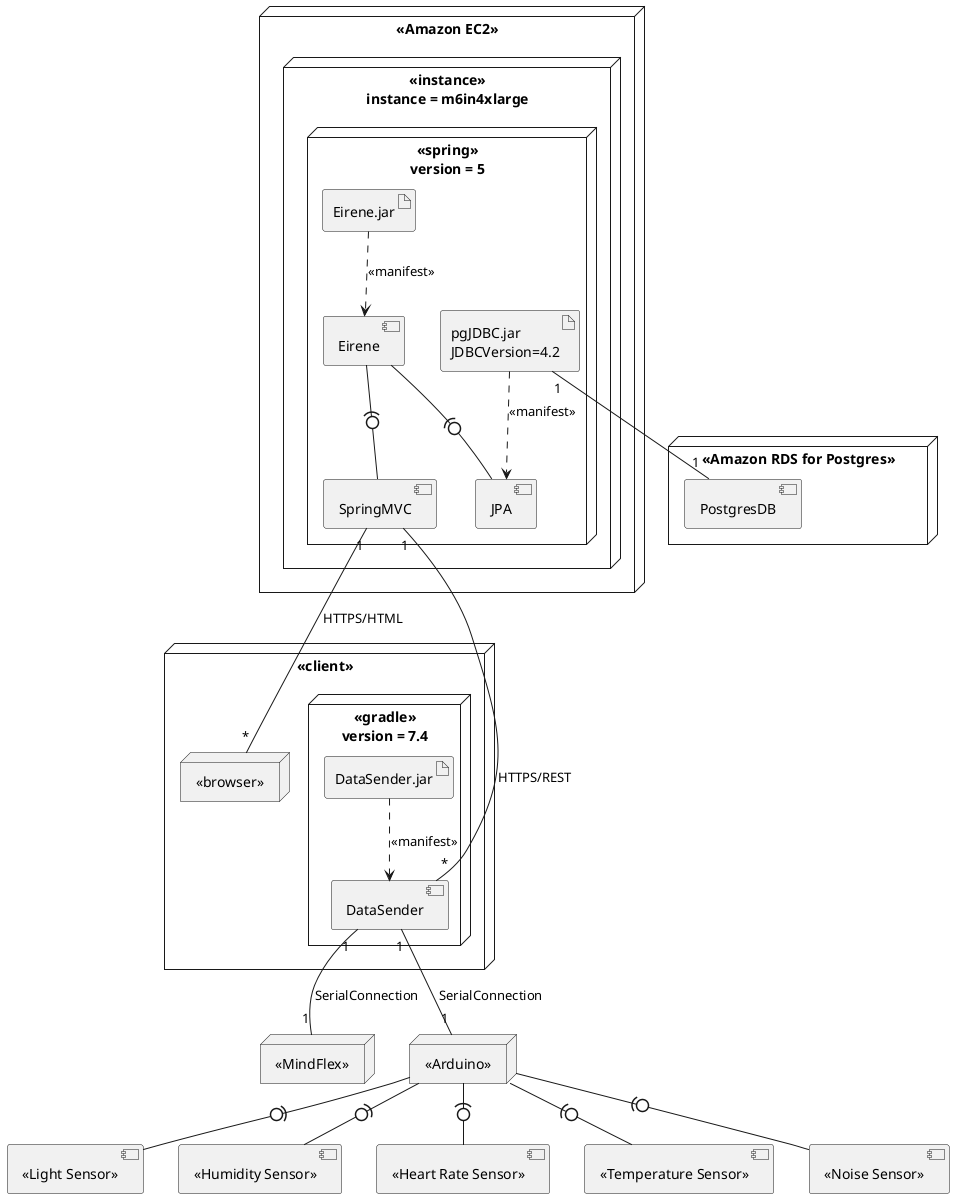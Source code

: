 @startuml deployment diagram

skinparam style strictuml

node "<<Amazon EC2>>" as ec2 {
	node "<<instance>>\ninstance = m6in4xlarge" {
		node "<<spring>>\nversion = 5" as spring {
    		artifact "Eirene.jar" as jar
    		component "Eirene" as eirene
    		jar ..> eirene : <<manifest>>
    		component SpringMVC as mvc
    		eirene -(0- mvc
    		component JPA
    		eirene -(0- JPA
    		artifact "pgJDBC.jar\nJDBCVersion=4.2" as jdbc
    		jdbc ..> JPA : <<manifest>>
		}
	}
}

node "<<Amazon RDS for Postgres>>" as rds {
    component "PostgresDB" as db
}

node "<<client>>" as client {
    node "<<gradle>>\nversion = 7.4" as gradle {
        component "DataSender" as sender
        artifact "DataSender.jar" as senderJar
        senderJar ..> sender : <<manifest>>
    }
    node "<<browser>>" as browser
}

node "<<MindFlex>>" as mindflex

node "<<Arduino>>" as arduino

component "<<Light Sensor>>" as light
component "<<Humidity Sensor>>" as humidity
component "<<Heart Rate Sensor>>" as hr
component "<<Temperature Sensor>>" as temp
component "<<Noise Sensor>>" as sound

jdbc "1" -- "1" db
mvc "1" -- "*" sender : HTTPS/REST
mvc "1" -- "*" browser : HTTPS/HTML
'sender -- mindflex : Bluetooth
sender "1" -- "1" mindflex : SerialConnection
'sender -- arduino : USB
sender "1" -- "1" arduino : SerialConnection

arduino -(0- light
arduino -(0- humidity
arduino -(0- hr
arduino -(0- temp
arduino -(0- sound

@enduml